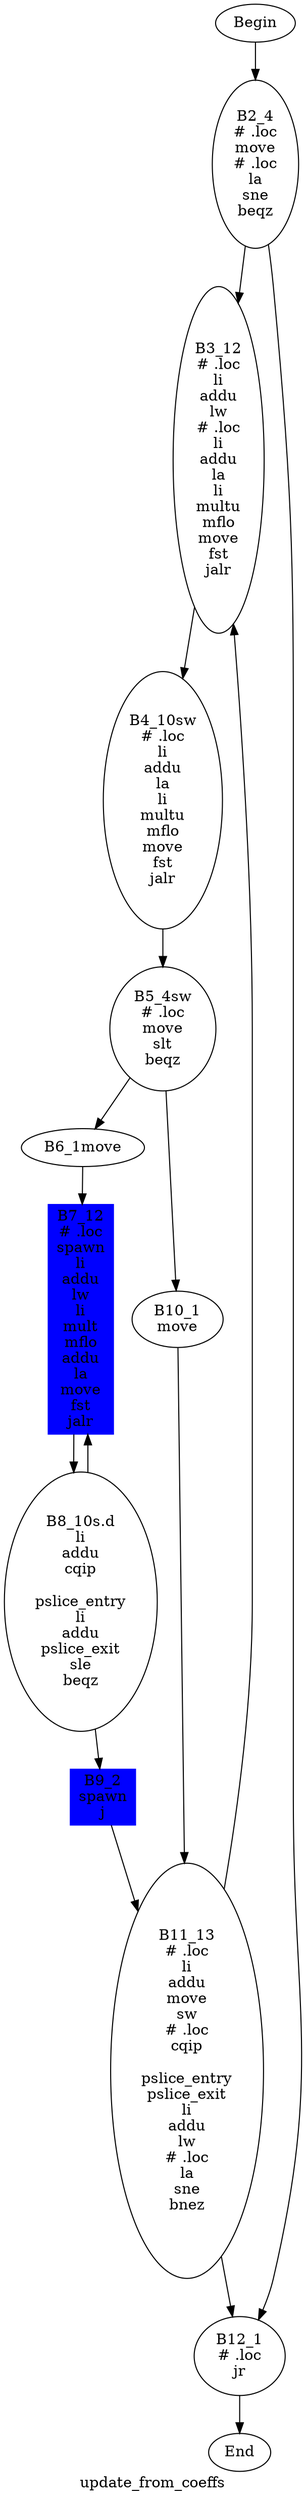 digraph G{
	label = "update_from_coeffs"	style = "dashed";
	color = purple;
	Node0 [label = "Begin"];
	Node0 -> {Node2 }
	Node1 [label = "End"];
	Node1 -> {}
	Node2 [label = "B2_4\n# .loc\nmove\n# .loc\nla\nsne\nbeqz\n"];
	Node2 -> {Node3 Node12 }
	Node3 [label = "B3_12\n# .loc\nli\naddu\nlw\n# .loc\nli\naddu\nla\nli\nmultu\nmflo\nmove\nfst\njalr\n"];
	Node3 -> {Node4 }
	Node4 [label = "B4_10sw\n# .loc\nli\naddu\nla\nli\nmultu\nmflo\nmove\nfst\njalr\n"];
	Node4 -> {Node5 }
	Node5 [label = "B5_4sw\n# .loc\nmove\nslt\nbeqz\n"];
	Node5 -> {Node6 Node10 }
	Node6 [label = "B6_1move\n"];
	Node6 -> {Node7 }
	Node7 [label = "B7_12\n# .loc\nspawn\nli\naddu\nlw\nli\nmult\nmflo\naddu\nla\nmove\nfst\njalr\n"];
	Node7 -> {Node8 }
	Node8 [label = "B8_10s.d\nli\naddu\ncqip\n\npslice_entry\nli\naddu\npslice_exit\nsle\nbeqz\n"];
	Node8 -> {Node9 Node7 }
	Node9 [label = "B9_2\nspawn\nj\n"];
	Node9 -> {Node11 }
	Node10 [label = "B10_1\nmove\n"];
	Node10 -> {Node11 }
	Node11 [label = "B11_13\n# .loc\nli\naddu\nmove\nsw\n# .loc\ncqip\n\npslice_entry\npslice_exit\nli\naddu\nlw\n# .loc\nla\nsne\nbnez\n"];
	Node11 -> {Node12 Node3 }
	Node12 [label = "B12_1\n# .loc\njr\n"];
	Node12 -> {Node1 }
	Node7 [shape = polygon ,style=filled ,color=blue];
	Node9 [shape = polygon ,style=filled ,color=blue];
}

